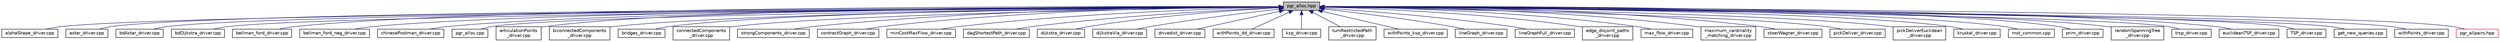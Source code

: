 digraph "pgr_alloc.hpp"
{
  edge [fontname="Helvetica",fontsize="10",labelfontname="Helvetica",labelfontsize="10"];
  node [fontname="Helvetica",fontsize="10",shape=record];
  Node2 [label="pgr_alloc.hpp",height=0.2,width=0.4,color="black", fillcolor="grey75", style="filled", fontcolor="black"];
  Node2 -> Node3 [dir="back",color="midnightblue",fontsize="10",style="solid",fontname="Helvetica"];
  Node3 [label="alphaShape_driver.cpp",height=0.2,width=0.4,color="black", fillcolor="white", style="filled",URL="$alphaShape__driver_8cpp.html"];
  Node2 -> Node4 [dir="back",color="midnightblue",fontsize="10",style="solid",fontname="Helvetica"];
  Node4 [label="astar_driver.cpp",height=0.2,width=0.4,color="black", fillcolor="white", style="filled",URL="$astar__driver_8cpp.html"];
  Node2 -> Node5 [dir="back",color="midnightblue",fontsize="10",style="solid",fontname="Helvetica"];
  Node5 [label="bdAstar_driver.cpp",height=0.2,width=0.4,color="black", fillcolor="white", style="filled",URL="$bdAstar__driver_8cpp.html"];
  Node2 -> Node6 [dir="back",color="midnightblue",fontsize="10",style="solid",fontname="Helvetica"];
  Node6 [label="bdDijkstra_driver.cpp",height=0.2,width=0.4,color="black", fillcolor="white", style="filled",URL="$bdDijkstra__driver_8cpp.html"];
  Node2 -> Node7 [dir="back",color="midnightblue",fontsize="10",style="solid",fontname="Helvetica"];
  Node7 [label="bellman_ford_driver.cpp",height=0.2,width=0.4,color="black", fillcolor="white", style="filled",URL="$bellman__ford__driver_8cpp.html"];
  Node2 -> Node8 [dir="back",color="midnightblue",fontsize="10",style="solid",fontname="Helvetica"];
  Node8 [label="bellman_ford_neg_driver.cpp",height=0.2,width=0.4,color="black", fillcolor="white", style="filled",URL="$bellman__ford__neg__driver_8cpp.html"];
  Node2 -> Node9 [dir="back",color="midnightblue",fontsize="10",style="solid",fontname="Helvetica"];
  Node9 [label="chinesePostman_driver.cpp",height=0.2,width=0.4,color="black", fillcolor="white", style="filled",URL="$chinesePostman__driver_8cpp.html"];
  Node2 -> Node10 [dir="back",color="midnightblue",fontsize="10",style="solid",fontname="Helvetica"];
  Node10 [label="pgr_alloc.cpp",height=0.2,width=0.4,color="black", fillcolor="white", style="filled",URL="$pgr__alloc_8cpp.html"];
  Node2 -> Node11 [dir="back",color="midnightblue",fontsize="10",style="solid",fontname="Helvetica"];
  Node11 [label="articulationPoints\l_driver.cpp",height=0.2,width=0.4,color="black", fillcolor="white", style="filled",URL="$articulationPoints__driver_8cpp.html"];
  Node2 -> Node12 [dir="back",color="midnightblue",fontsize="10",style="solid",fontname="Helvetica"];
  Node12 [label="biconnectedComponents\l_driver.cpp",height=0.2,width=0.4,color="black", fillcolor="white", style="filled",URL="$biconnectedComponents__driver_8cpp.html"];
  Node2 -> Node13 [dir="back",color="midnightblue",fontsize="10",style="solid",fontname="Helvetica"];
  Node13 [label="bridges_driver.cpp",height=0.2,width=0.4,color="black", fillcolor="white", style="filled",URL="$bridges__driver_8cpp.html"];
  Node2 -> Node14 [dir="back",color="midnightblue",fontsize="10",style="solid",fontname="Helvetica"];
  Node14 [label="connectedComponents\l_driver.cpp",height=0.2,width=0.4,color="black", fillcolor="white", style="filled",URL="$connectedComponents__driver_8cpp.html"];
  Node2 -> Node15 [dir="back",color="midnightblue",fontsize="10",style="solid",fontname="Helvetica"];
  Node15 [label="strongComponents_driver.cpp",height=0.2,width=0.4,color="black", fillcolor="white", style="filled",URL="$strongComponents__driver_8cpp.html"];
  Node2 -> Node16 [dir="back",color="midnightblue",fontsize="10",style="solid",fontname="Helvetica"];
  Node16 [label="contractGraph_driver.cpp",height=0.2,width=0.4,color="black", fillcolor="white", style="filled",URL="$contractGraph__driver_8cpp.html"];
  Node2 -> Node17 [dir="back",color="midnightblue",fontsize="10",style="solid",fontname="Helvetica"];
  Node17 [label="minCostMaxFlow_driver.cpp",height=0.2,width=0.4,color="black", fillcolor="white", style="filled",URL="$minCostMaxFlow__driver_8cpp.html"];
  Node2 -> Node18 [dir="back",color="midnightblue",fontsize="10",style="solid",fontname="Helvetica"];
  Node18 [label="dagShortestPath_driver.cpp",height=0.2,width=0.4,color="black", fillcolor="white", style="filled",URL="$dagShortestPath__driver_8cpp.html"];
  Node2 -> Node19 [dir="back",color="midnightblue",fontsize="10",style="solid",fontname="Helvetica"];
  Node19 [label="dijkstra_driver.cpp",height=0.2,width=0.4,color="black", fillcolor="white", style="filled",URL="$dijkstra__driver_8cpp.html"];
  Node2 -> Node20 [dir="back",color="midnightblue",fontsize="10",style="solid",fontname="Helvetica"];
  Node20 [label="dijkstraVia_driver.cpp",height=0.2,width=0.4,color="black", fillcolor="white", style="filled",URL="$dijkstraVia__driver_8cpp.html"];
  Node2 -> Node21 [dir="back",color="midnightblue",fontsize="10",style="solid",fontname="Helvetica"];
  Node21 [label="drivedist_driver.cpp",height=0.2,width=0.4,color="black", fillcolor="white", style="filled",URL="$drivedist__driver_8cpp.html"];
  Node2 -> Node22 [dir="back",color="midnightblue",fontsize="10",style="solid",fontname="Helvetica"];
  Node22 [label="withPoints_dd_driver.cpp",height=0.2,width=0.4,color="black", fillcolor="white", style="filled",URL="$withPoints__dd__driver_8cpp.html"];
  Node2 -> Node23 [dir="back",color="midnightblue",fontsize="10",style="solid",fontname="Helvetica"];
  Node23 [label="ksp_driver.cpp",height=0.2,width=0.4,color="black", fillcolor="white", style="filled",URL="$ksp__driver_8cpp.html"];
  Node2 -> Node24 [dir="back",color="midnightblue",fontsize="10",style="solid",fontname="Helvetica"];
  Node24 [label="turnRestrictedPath\l_driver.cpp",height=0.2,width=0.4,color="black", fillcolor="white", style="filled",URL="$turnRestrictedPath__driver_8cpp.html"];
  Node2 -> Node25 [dir="back",color="midnightblue",fontsize="10",style="solid",fontname="Helvetica"];
  Node25 [label="withPoints_ksp_driver.cpp",height=0.2,width=0.4,color="black", fillcolor="white", style="filled",URL="$withPoints__ksp__driver_8cpp.html"];
  Node2 -> Node26 [dir="back",color="midnightblue",fontsize="10",style="solid",fontname="Helvetica"];
  Node26 [label="lineGraph_driver.cpp",height=0.2,width=0.4,color="black", fillcolor="white", style="filled",URL="$lineGraph__driver_8cpp.html"];
  Node2 -> Node27 [dir="back",color="midnightblue",fontsize="10",style="solid",fontname="Helvetica"];
  Node27 [label="lineGraphFull_driver.cpp",height=0.2,width=0.4,color="black", fillcolor="white", style="filled",URL="$lineGraphFull__driver_8cpp.html"];
  Node2 -> Node28 [dir="back",color="midnightblue",fontsize="10",style="solid",fontname="Helvetica"];
  Node28 [label="edge_disjoint_paths\l_driver.cpp",height=0.2,width=0.4,color="black", fillcolor="white", style="filled",URL="$edge__disjoint__paths__driver_8cpp.html"];
  Node2 -> Node29 [dir="back",color="midnightblue",fontsize="10",style="solid",fontname="Helvetica"];
  Node29 [label="max_flow_driver.cpp",height=0.2,width=0.4,color="black", fillcolor="white", style="filled",URL="$max__flow__driver_8cpp.html"];
  Node2 -> Node30 [dir="back",color="midnightblue",fontsize="10",style="solid",fontname="Helvetica"];
  Node30 [label="maximum_cardinality\l_matching_driver.cpp",height=0.2,width=0.4,color="black", fillcolor="white", style="filled",URL="$maximum__cardinality__matching__driver_8cpp.html"];
  Node2 -> Node31 [dir="back",color="midnightblue",fontsize="10",style="solid",fontname="Helvetica"];
  Node31 [label="stoerWagner_driver.cpp",height=0.2,width=0.4,color="black", fillcolor="white", style="filled",URL="$stoerWagner__driver_8cpp.html"];
  Node2 -> Node32 [dir="back",color="midnightblue",fontsize="10",style="solid",fontname="Helvetica"];
  Node32 [label="pickDeliver_driver.cpp",height=0.2,width=0.4,color="black", fillcolor="white", style="filled",URL="$pickDeliver__driver_8cpp.html"];
  Node2 -> Node33 [dir="back",color="midnightblue",fontsize="10",style="solid",fontname="Helvetica"];
  Node33 [label="pickDeliverEuclidean\l_driver.cpp",height=0.2,width=0.4,color="black", fillcolor="white", style="filled",URL="$pickDeliverEuclidean__driver_8cpp.html"];
  Node2 -> Node34 [dir="back",color="midnightblue",fontsize="10",style="solid",fontname="Helvetica"];
  Node34 [label="kruskal_driver.cpp",height=0.2,width=0.4,color="black", fillcolor="white", style="filled",URL="$kruskal__driver_8cpp.html"];
  Node2 -> Node35 [dir="back",color="midnightblue",fontsize="10",style="solid",fontname="Helvetica"];
  Node35 [label="mst_common.cpp",height=0.2,width=0.4,color="black", fillcolor="white", style="filled",URL="$mst__common_8cpp.html"];
  Node2 -> Node36 [dir="back",color="midnightblue",fontsize="10",style="solid",fontname="Helvetica"];
  Node36 [label="prim_driver.cpp",height=0.2,width=0.4,color="black", fillcolor="white", style="filled",URL="$prim__driver_8cpp.html"];
  Node2 -> Node37 [dir="back",color="midnightblue",fontsize="10",style="solid",fontname="Helvetica"];
  Node37 [label="randomSpanningTree\l_driver.cpp",height=0.2,width=0.4,color="black", fillcolor="white", style="filled",URL="$randomSpanningTree__driver_8cpp.html"];
  Node2 -> Node38 [dir="back",color="midnightblue",fontsize="10",style="solid",fontname="Helvetica"];
  Node38 [label="trsp_driver.cpp",height=0.2,width=0.4,color="black", fillcolor="white", style="filled",URL="$trsp__driver_8cpp.html"];
  Node2 -> Node39 [dir="back",color="midnightblue",fontsize="10",style="solid",fontname="Helvetica"];
  Node39 [label="euclideanTSP_driver.cpp",height=0.2,width=0.4,color="black", fillcolor="white", style="filled",URL="$euclideanTSP__driver_8cpp.html"];
  Node2 -> Node40 [dir="back",color="midnightblue",fontsize="10",style="solid",fontname="Helvetica"];
  Node40 [label="TSP_driver.cpp",height=0.2,width=0.4,color="black", fillcolor="white", style="filled",URL="$TSP__driver_8cpp.html"];
  Node2 -> Node41 [dir="back",color="midnightblue",fontsize="10",style="solid",fontname="Helvetica"];
  Node41 [label="get_new_queries.cpp",height=0.2,width=0.4,color="black", fillcolor="white", style="filled",URL="$get__new__queries_8cpp.html"];
  Node2 -> Node42 [dir="back",color="midnightblue",fontsize="10",style="solid",fontname="Helvetica"];
  Node42 [label="withPoints_driver.cpp",height=0.2,width=0.4,color="black", fillcolor="white", style="filled",URL="$withPoints__driver_8cpp.html"];
  Node2 -> Node43 [dir="back",color="midnightblue",fontsize="10",style="solid",fontname="Helvetica"];
  Node43 [label="pgr_allpairs.hpp",height=0.2,width=0.4,color="red", fillcolor="white", style="filled",URL="$pgr__allpairs_8hpp.html"];
}
